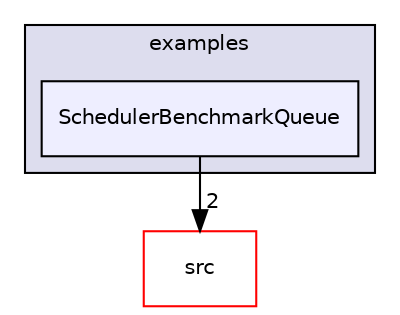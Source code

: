 digraph "examples/SchedulerBenchmarkQueue" {
  compound=true
  node [ fontsize="10", fontname="Helvetica"];
  edge [ labelfontsize="10", labelfontname="Helvetica"];
  subgraph clusterdir_d28a4824dc47e487b107a5db32ef43c4 {
    graph [ bgcolor="#ddddee", pencolor="black", label="examples" fontname="Helvetica", fontsize="10", URL="dir_d28a4824dc47e487b107a5db32ef43c4.html"]
  dir_daf07c21c7983c1d506b61b575f37f76 [shape=box, label="SchedulerBenchmarkQueue", style="filled", fillcolor="#eeeeff", pencolor="black", URL="dir_daf07c21c7983c1d506b61b575f37f76.html"];
  }
  dir_68267d1309a1af8e8297ef4c3efbcdba [shape=box label="src" fillcolor="white" style="filled" color="red" URL="dir_68267d1309a1af8e8297ef4c3efbcdba.html"];
  dir_daf07c21c7983c1d506b61b575f37f76->dir_68267d1309a1af8e8297ef4c3efbcdba [headlabel="2", labeldistance=1.5 headhref="dir_000004_000023.html"];
}
